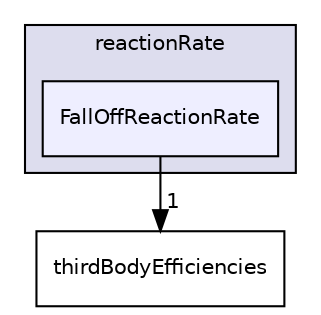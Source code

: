 digraph "src/thermophysicalModels/specie/reaction/reactionRate/FallOffReactionRate" {
  bgcolor=transparent;
  compound=true
  node [ fontsize="10", fontname="Helvetica"];
  edge [ labelfontsize="10", labelfontname="Helvetica"];
  subgraph clusterdir_0b3172b66393f2c7ce0778392f9f1c0a {
    graph [ bgcolor="#ddddee", pencolor="black", label="reactionRate" fontname="Helvetica", fontsize="10", URL="dir_0b3172b66393f2c7ce0778392f9f1c0a.html"]
  dir_0f89f7ad6d17703b87e1bae5b1d70048 [shape=box, label="FallOffReactionRate", style="filled", fillcolor="#eeeeff", pencolor="black", URL="dir_0f89f7ad6d17703b87e1bae5b1d70048.html"];
  }
  dir_523722df2710d93eb23d06dec1cd4b64 [shape=box label="thirdBodyEfficiencies" URL="dir_523722df2710d93eb23d06dec1cd4b64.html"];
  dir_0f89f7ad6d17703b87e1bae5b1d70048->dir_523722df2710d93eb23d06dec1cd4b64 [headlabel="1", labeldistance=1.5 headhref="dir_002952_002959.html"];
}
